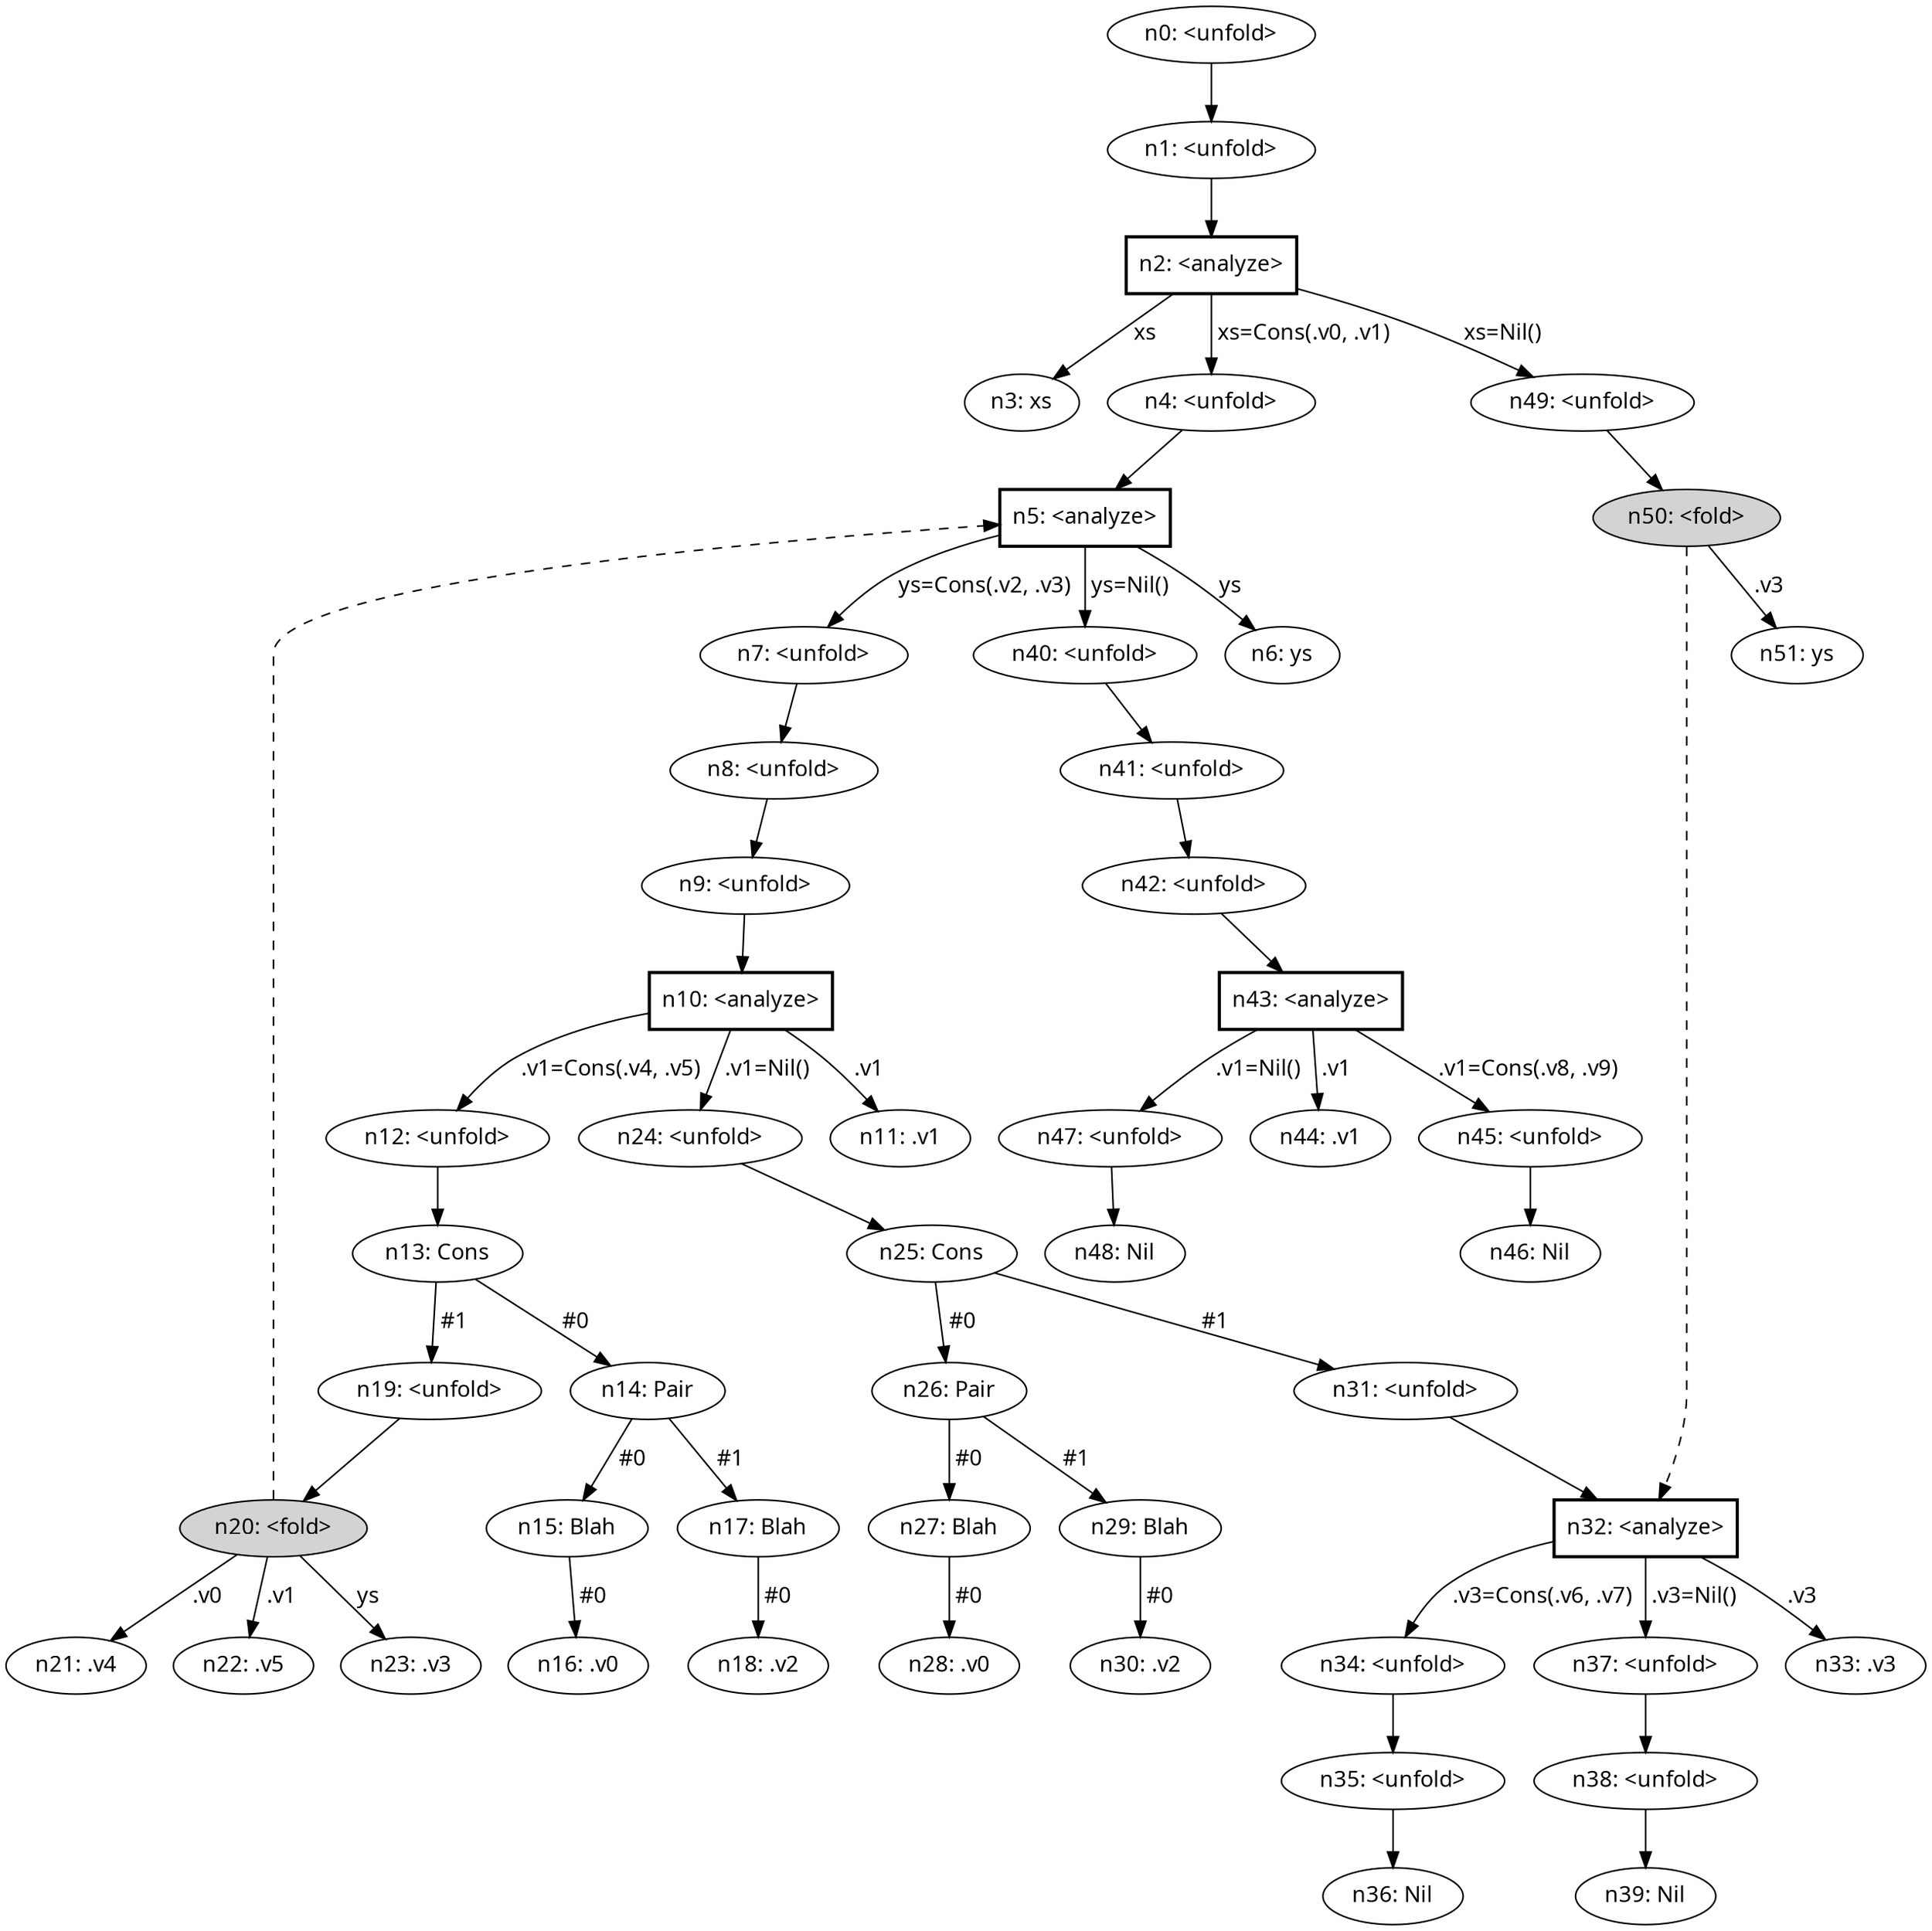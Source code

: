 digraph {
    node [fontname="bold helvetica"];
    edge [fontname="bold helvetica"];
    n0 [label="n0: <unfold>"];
    n1 [label="n1: <unfold>"];
    n0 -> n1;
    n2 [label="n2: <analyze>"] [shape=box style=bold];
    n1 -> n2;
    n3 [label="n3: xs"];
    n2 -> n3 [label=" xs "];
    n4 [label="n4: <unfold>"];
    n2 -> n4 [label=" xs=Cons(.v0, .v1) "];
    n5 [label="n5: <analyze>"] [shape=box style=bold];
    n4 -> n5;
    n6 [label="n6: ys"];
    n5 -> n6 [label=" ys "];
    n7 [label="n7: <unfold>"];
    n5 -> n7 [label=" ys=Cons(.v2, .v3) "];
    n8 [label="n8: <unfold>"];
    n7 -> n8;
    n9 [label="n9: <unfold>"];
    n8 -> n9;
    n10 [label="n10: <analyze>"] [shape=box style=bold];
    n9 -> n10;
    n11 [label="n11: .v1"];
    n10 -> n11 [label=" .v1 "];
    n12 [label="n12: <unfold>"];
    n10 -> n12 [label=" .v1=Cons(.v4, .v5) "];
    n13 [label="n13: Cons"];
    n12 -> n13;
    n14 [label="n14: Pair"];
    n13 -> n14 [label=" #0 "];
    n15 [label="n15: Blah"];
    n14 -> n15 [label=" #0 "];
    n16 [label="n16: .v0"];
    n15 -> n16 [label=" #0 "];
    n17 [label="n17: Blah"];
    n14 -> n17 [label=" #1 "];
    n18 [label="n18: .v2"];
    n17 -> n18 [label=" #0 "];
    n19 [label="n19: <unfold>"];
    n13 -> n19 [label=" #1 "];
    n20 [label="n20: <fold>"] [style=filled];
    n19 -> n20;
    n20 -> n5 [style=dashed];
    n21 [label="n21: .v4"];
    n20 -> n21 [label=" .v0 "];
    n22 [label="n22: .v5"];
    n20 -> n22 [label=" .v1 "];
    n23 [label="n23: .v3"];
    n20 -> n23 [label=" ys "];
    n24 [label="n24: <unfold>"];
    n10 -> n24 [label=" .v1=Nil() "];
    n25 [label="n25: Cons"];
    n24 -> n25;
    n26 [label="n26: Pair"];
    n25 -> n26 [label=" #0 "];
    n27 [label="n27: Blah"];
    n26 -> n27 [label=" #0 "];
    n28 [label="n28: .v0"];
    n27 -> n28 [label=" #0 "];
    n29 [label="n29: Blah"];
    n26 -> n29 [label=" #1 "];
    n30 [label="n30: .v2"];
    n29 -> n30 [label=" #0 "];
    n31 [label="n31: <unfold>"];
    n25 -> n31 [label=" #1 "];
    n32 [label="n32: <analyze>"] [shape=box style=bold];
    n31 -> n32;
    n33 [label="n33: .v3"];
    n32 -> n33 [label=" .v3 "];
    n34 [label="n34: <unfold>"];
    n32 -> n34 [label=" .v3=Cons(.v6, .v7) "];
    n35 [label="n35: <unfold>"];
    n34 -> n35;
    n36 [label="n36: Nil"];
    n35 -> n36;
    n37 [label="n37: <unfold>"];
    n32 -> n37 [label=" .v3=Nil() "];
    n38 [label="n38: <unfold>"];
    n37 -> n38;
    n39 [label="n39: Nil"];
    n38 -> n39;
    n40 [label="n40: <unfold>"];
    n5 -> n40 [label=" ys=Nil() "];
    n41 [label="n41: <unfold>"];
    n40 -> n41;
    n42 [label="n42: <unfold>"];
    n41 -> n42;
    n43 [label="n43: <analyze>"] [shape=box style=bold];
    n42 -> n43;
    n44 [label="n44: .v1"];
    n43 -> n44 [label=" .v1 "];
    n45 [label="n45: <unfold>"];
    n43 -> n45 [label=" .v1=Cons(.v8, .v9) "];
    n46 [label="n46: Nil"];
    n45 -> n46;
    n47 [label="n47: <unfold>"];
    n43 -> n47 [label=" .v1=Nil() "];
    n48 [label="n48: Nil"];
    n47 -> n48;
    n49 [label="n49: <unfold>"];
    n2 -> n49 [label=" xs=Nil() "];
    n50 [label="n50: <fold>"] [style=filled];
    n49 -> n50;
    n50 -> n32 [style=dashed];
    n51 [label="n51: ys"];
    n50 -> n51 [label=" .v3 "];
}
